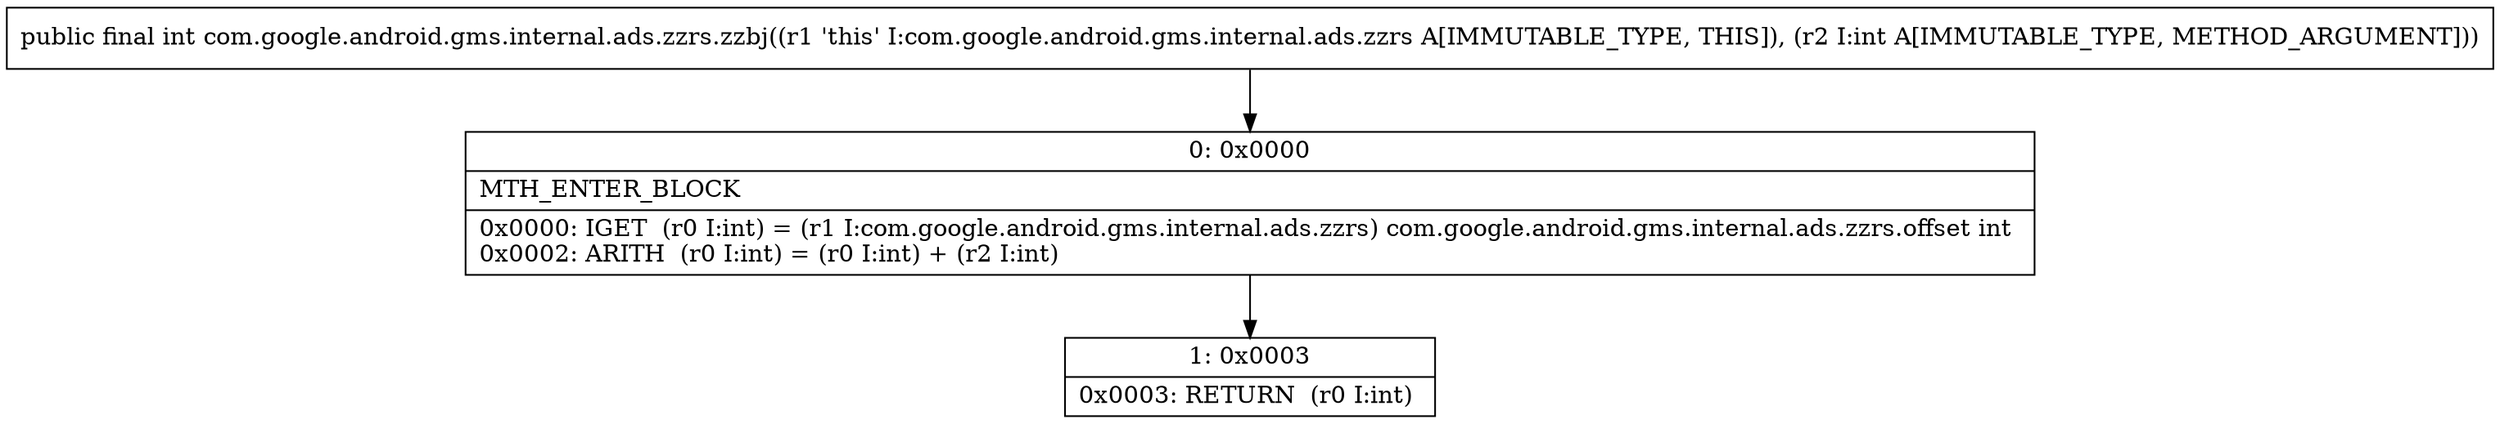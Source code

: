 digraph "CFG forcom.google.android.gms.internal.ads.zzrs.zzbj(I)I" {
Node_0 [shape=record,label="{0\:\ 0x0000|MTH_ENTER_BLOCK\l|0x0000: IGET  (r0 I:int) = (r1 I:com.google.android.gms.internal.ads.zzrs) com.google.android.gms.internal.ads.zzrs.offset int \l0x0002: ARITH  (r0 I:int) = (r0 I:int) + (r2 I:int) \l}"];
Node_1 [shape=record,label="{1\:\ 0x0003|0x0003: RETURN  (r0 I:int) \l}"];
MethodNode[shape=record,label="{public final int com.google.android.gms.internal.ads.zzrs.zzbj((r1 'this' I:com.google.android.gms.internal.ads.zzrs A[IMMUTABLE_TYPE, THIS]), (r2 I:int A[IMMUTABLE_TYPE, METHOD_ARGUMENT])) }"];
MethodNode -> Node_0;
Node_0 -> Node_1;
}

